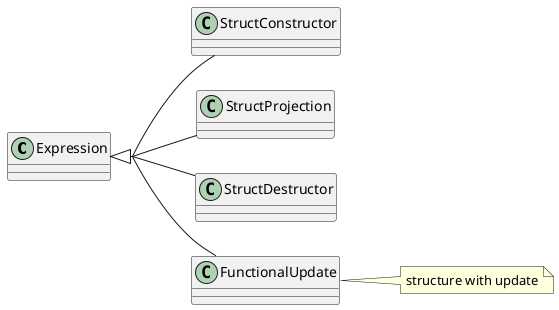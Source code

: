 @startuml 
   ' Structure operations
   skinparam groupInheritance 2
   left to right direction

   Expression <|-- StructConstructor 
   Expression <|-- StructProjection 
   Expression <|-- StructDestructor
   Expression <|-- FunctionalUpdate
   note right: structure with update

@enduml